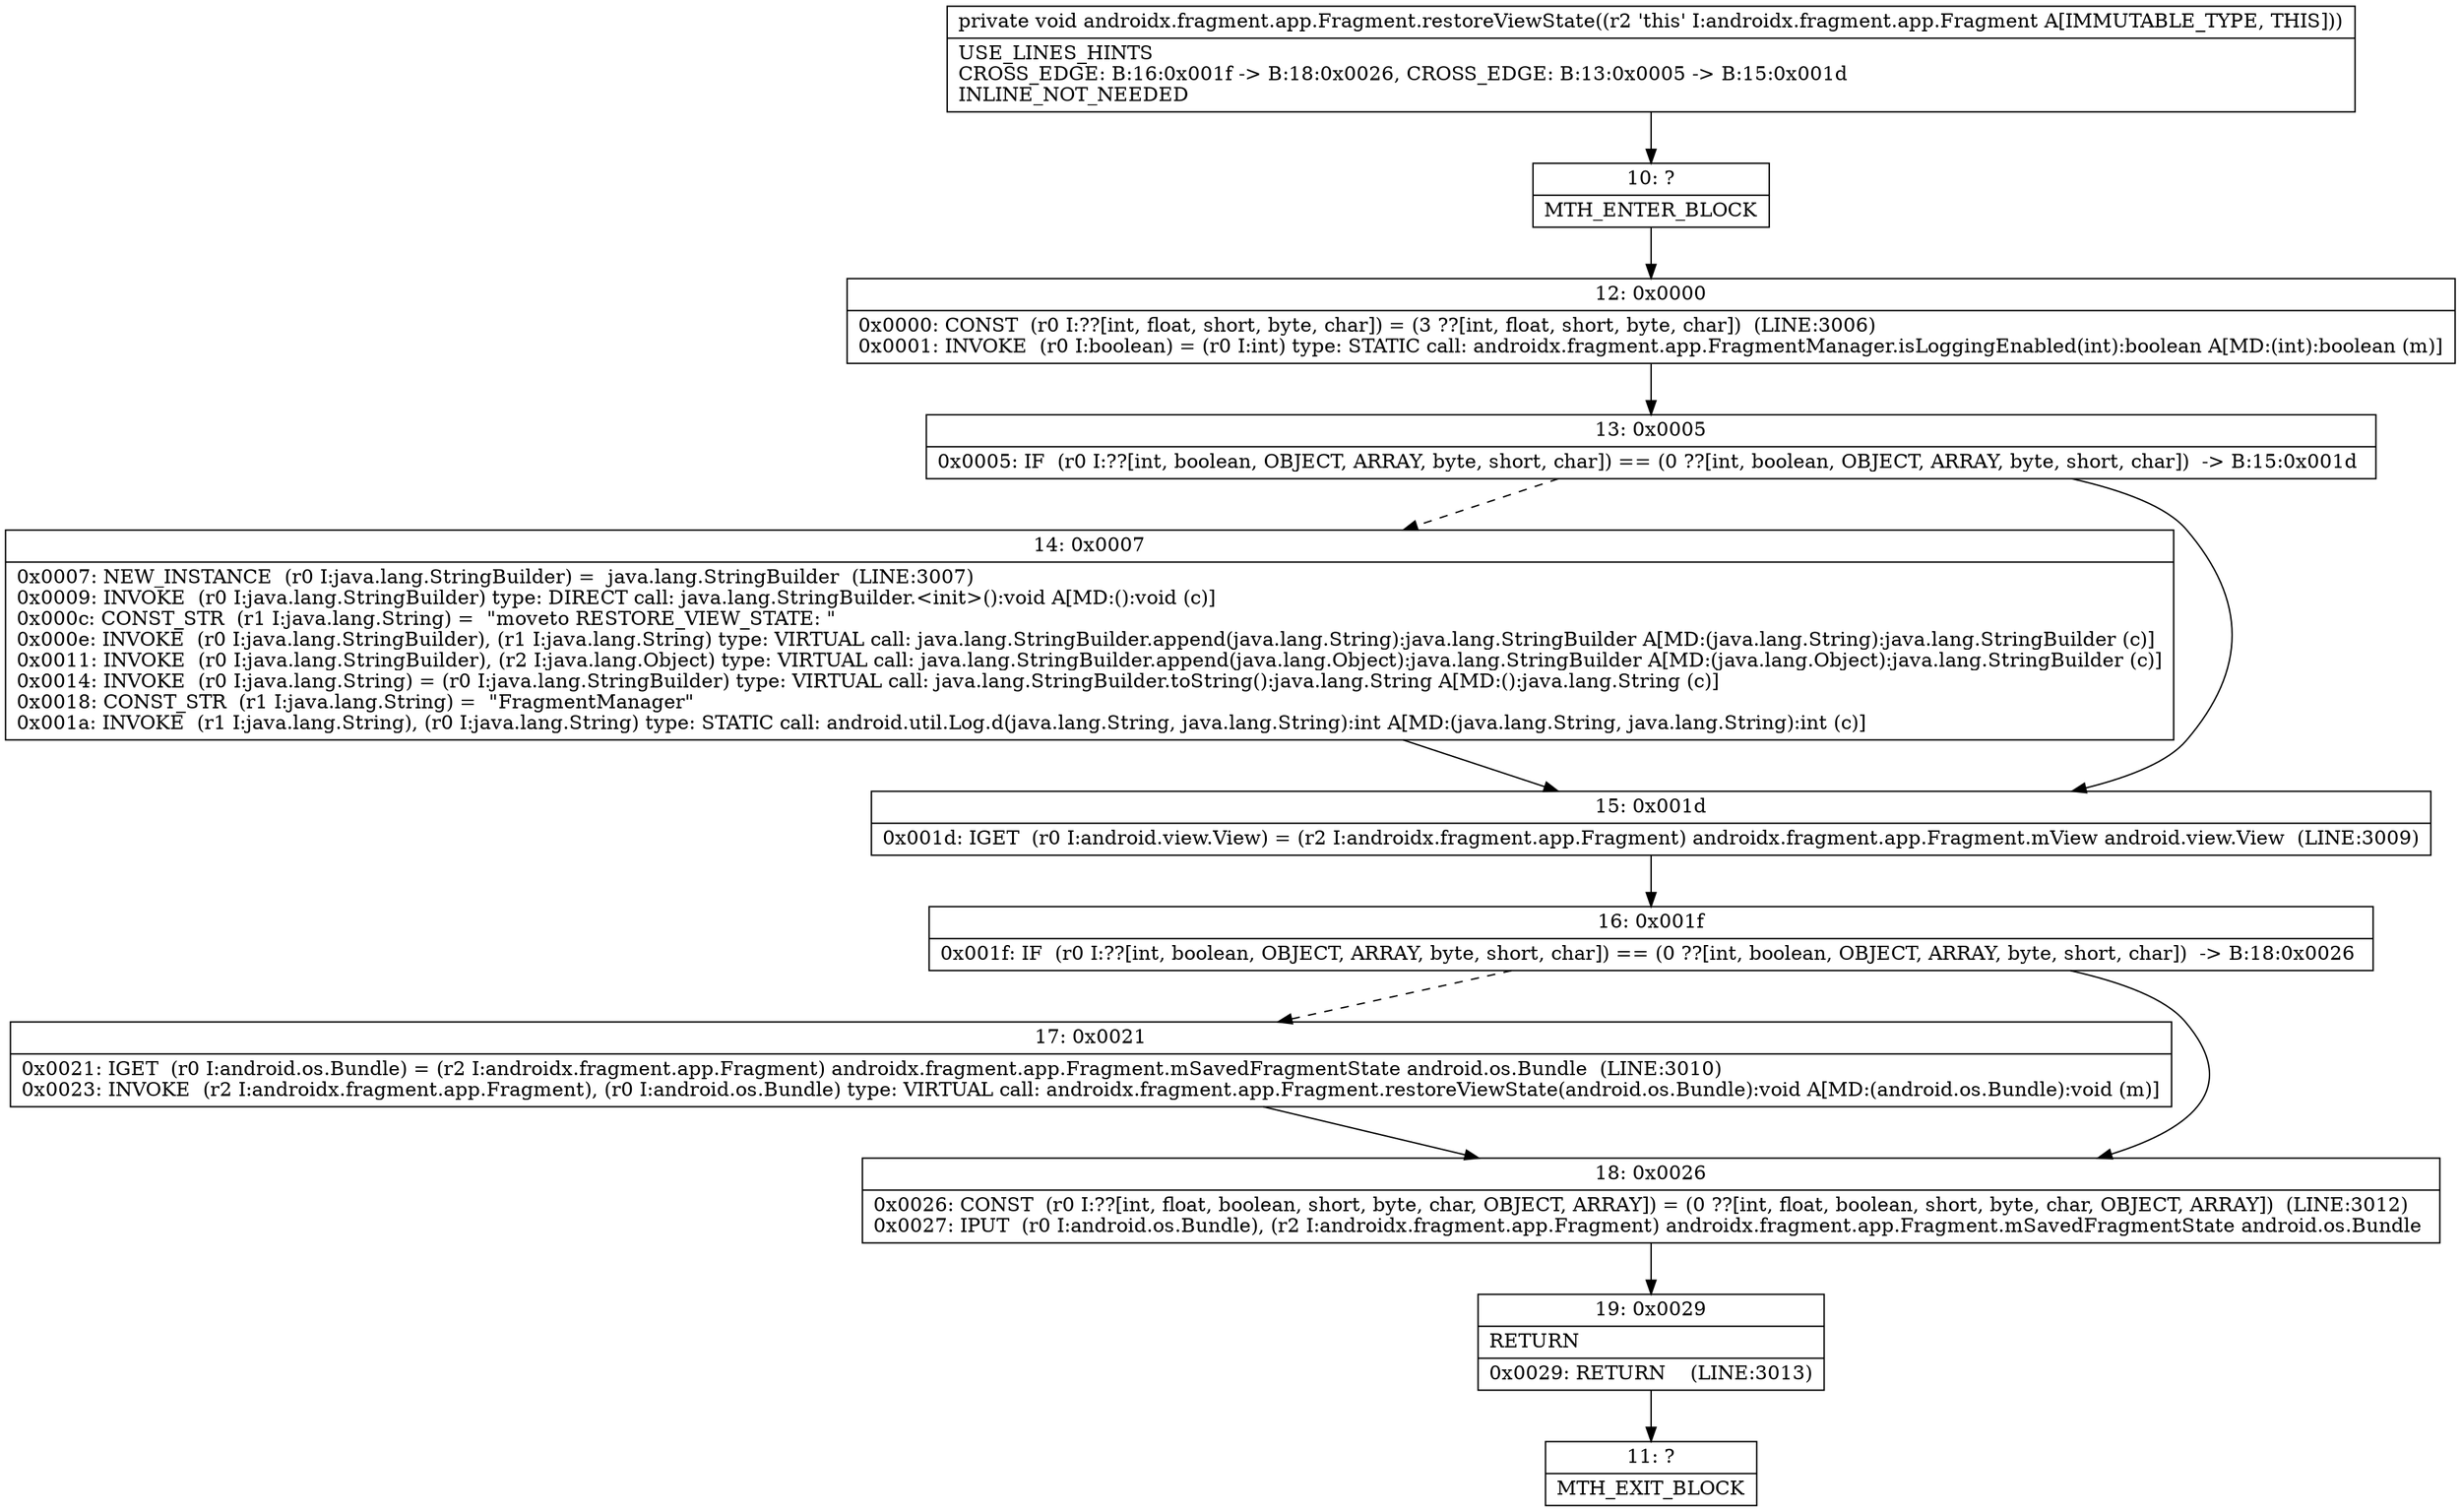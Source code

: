 digraph "CFG forandroidx.fragment.app.Fragment.restoreViewState()V" {
Node_10 [shape=record,label="{10\:\ ?|MTH_ENTER_BLOCK\l}"];
Node_12 [shape=record,label="{12\:\ 0x0000|0x0000: CONST  (r0 I:??[int, float, short, byte, char]) = (3 ??[int, float, short, byte, char])  (LINE:3006)\l0x0001: INVOKE  (r0 I:boolean) = (r0 I:int) type: STATIC call: androidx.fragment.app.FragmentManager.isLoggingEnabled(int):boolean A[MD:(int):boolean (m)]\l}"];
Node_13 [shape=record,label="{13\:\ 0x0005|0x0005: IF  (r0 I:??[int, boolean, OBJECT, ARRAY, byte, short, char]) == (0 ??[int, boolean, OBJECT, ARRAY, byte, short, char])  \-\> B:15:0x001d \l}"];
Node_14 [shape=record,label="{14\:\ 0x0007|0x0007: NEW_INSTANCE  (r0 I:java.lang.StringBuilder) =  java.lang.StringBuilder  (LINE:3007)\l0x0009: INVOKE  (r0 I:java.lang.StringBuilder) type: DIRECT call: java.lang.StringBuilder.\<init\>():void A[MD:():void (c)]\l0x000c: CONST_STR  (r1 I:java.lang.String) =  \"moveto RESTORE_VIEW_STATE: \" \l0x000e: INVOKE  (r0 I:java.lang.StringBuilder), (r1 I:java.lang.String) type: VIRTUAL call: java.lang.StringBuilder.append(java.lang.String):java.lang.StringBuilder A[MD:(java.lang.String):java.lang.StringBuilder (c)]\l0x0011: INVOKE  (r0 I:java.lang.StringBuilder), (r2 I:java.lang.Object) type: VIRTUAL call: java.lang.StringBuilder.append(java.lang.Object):java.lang.StringBuilder A[MD:(java.lang.Object):java.lang.StringBuilder (c)]\l0x0014: INVOKE  (r0 I:java.lang.String) = (r0 I:java.lang.StringBuilder) type: VIRTUAL call: java.lang.StringBuilder.toString():java.lang.String A[MD:():java.lang.String (c)]\l0x0018: CONST_STR  (r1 I:java.lang.String) =  \"FragmentManager\" \l0x001a: INVOKE  (r1 I:java.lang.String), (r0 I:java.lang.String) type: STATIC call: android.util.Log.d(java.lang.String, java.lang.String):int A[MD:(java.lang.String, java.lang.String):int (c)]\l}"];
Node_15 [shape=record,label="{15\:\ 0x001d|0x001d: IGET  (r0 I:android.view.View) = (r2 I:androidx.fragment.app.Fragment) androidx.fragment.app.Fragment.mView android.view.View  (LINE:3009)\l}"];
Node_16 [shape=record,label="{16\:\ 0x001f|0x001f: IF  (r0 I:??[int, boolean, OBJECT, ARRAY, byte, short, char]) == (0 ??[int, boolean, OBJECT, ARRAY, byte, short, char])  \-\> B:18:0x0026 \l}"];
Node_17 [shape=record,label="{17\:\ 0x0021|0x0021: IGET  (r0 I:android.os.Bundle) = (r2 I:androidx.fragment.app.Fragment) androidx.fragment.app.Fragment.mSavedFragmentState android.os.Bundle  (LINE:3010)\l0x0023: INVOKE  (r2 I:androidx.fragment.app.Fragment), (r0 I:android.os.Bundle) type: VIRTUAL call: androidx.fragment.app.Fragment.restoreViewState(android.os.Bundle):void A[MD:(android.os.Bundle):void (m)]\l}"];
Node_18 [shape=record,label="{18\:\ 0x0026|0x0026: CONST  (r0 I:??[int, float, boolean, short, byte, char, OBJECT, ARRAY]) = (0 ??[int, float, boolean, short, byte, char, OBJECT, ARRAY])  (LINE:3012)\l0x0027: IPUT  (r0 I:android.os.Bundle), (r2 I:androidx.fragment.app.Fragment) androidx.fragment.app.Fragment.mSavedFragmentState android.os.Bundle \l}"];
Node_19 [shape=record,label="{19\:\ 0x0029|RETURN\l|0x0029: RETURN    (LINE:3013)\l}"];
Node_11 [shape=record,label="{11\:\ ?|MTH_EXIT_BLOCK\l}"];
MethodNode[shape=record,label="{private void androidx.fragment.app.Fragment.restoreViewState((r2 'this' I:androidx.fragment.app.Fragment A[IMMUTABLE_TYPE, THIS]))  | USE_LINES_HINTS\lCROSS_EDGE: B:16:0x001f \-\> B:18:0x0026, CROSS_EDGE: B:13:0x0005 \-\> B:15:0x001d\lINLINE_NOT_NEEDED\l}"];
MethodNode -> Node_10;Node_10 -> Node_12;
Node_12 -> Node_13;
Node_13 -> Node_14[style=dashed];
Node_13 -> Node_15;
Node_14 -> Node_15;
Node_15 -> Node_16;
Node_16 -> Node_17[style=dashed];
Node_16 -> Node_18;
Node_17 -> Node_18;
Node_18 -> Node_19;
Node_19 -> Node_11;
}

